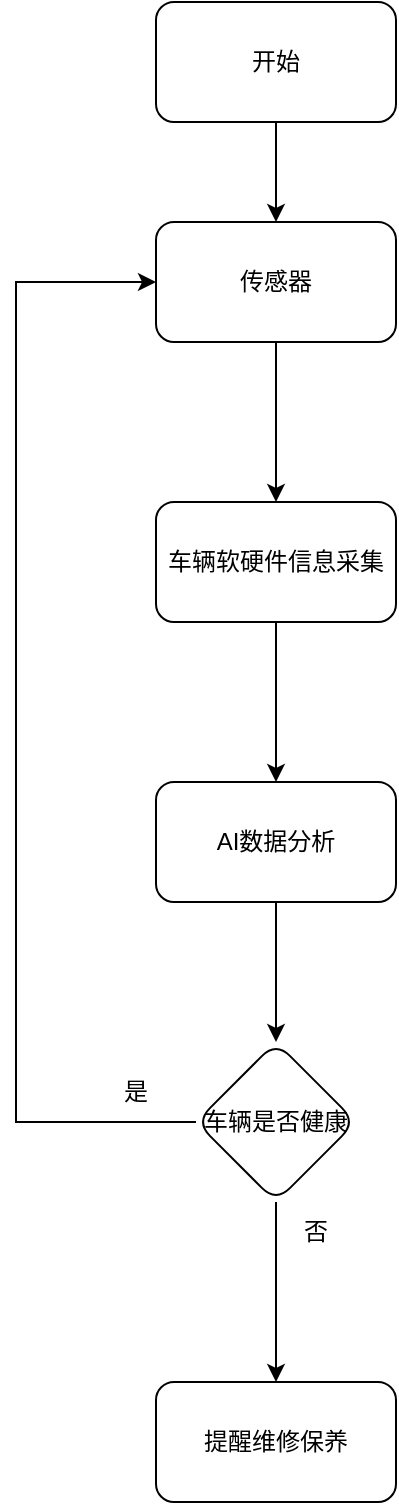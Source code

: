 <mxfile version="21.1.8" type="github">
  <diagram id="C5RBs43oDa-KdzZeNtuy" name="Page-1">
    <mxGraphModel dx="1648" dy="2077" grid="1" gridSize="10" guides="1" tooltips="1" connect="1" arrows="1" fold="1" page="1" pageScale="1" pageWidth="827" pageHeight="1169" math="0" shadow="0">
      <root>
        <mxCell id="WIyWlLk6GJQsqaUBKTNV-0" />
        <mxCell id="WIyWlLk6GJQsqaUBKTNV-1" parent="WIyWlLk6GJQsqaUBKTNV-0" />
        <mxCell id="U-eVMn6NhVeavHrj4dIR-4" value="" style="edgeStyle=orthogonalEdgeStyle;rounded=0;orthogonalLoop=1;jettySize=auto;html=1;" edge="1" parent="WIyWlLk6GJQsqaUBKTNV-1" source="U-eVMn6NhVeavHrj4dIR-0" target="U-eVMn6NhVeavHrj4dIR-3">
          <mxGeometry relative="1" as="geometry" />
        </mxCell>
        <mxCell id="U-eVMn6NhVeavHrj4dIR-0" value="传感器" style="whiteSpace=wrap;html=1;rounded=1;glass=0;strokeWidth=1;shadow=0;" vertex="1" parent="WIyWlLk6GJQsqaUBKTNV-1">
          <mxGeometry x="389" y="100" width="120" height="60" as="geometry" />
        </mxCell>
        <mxCell id="U-eVMn6NhVeavHrj4dIR-6" value="" style="edgeStyle=orthogonalEdgeStyle;rounded=0;orthogonalLoop=1;jettySize=auto;html=1;" edge="1" parent="WIyWlLk6GJQsqaUBKTNV-1" source="U-eVMn6NhVeavHrj4dIR-3" target="U-eVMn6NhVeavHrj4dIR-5">
          <mxGeometry relative="1" as="geometry" />
        </mxCell>
        <mxCell id="U-eVMn6NhVeavHrj4dIR-3" value="车辆软硬件信息采集" style="whiteSpace=wrap;html=1;rounded=1;glass=0;strokeWidth=1;shadow=0;" vertex="1" parent="WIyWlLk6GJQsqaUBKTNV-1">
          <mxGeometry x="389" y="240" width="120" height="60" as="geometry" />
        </mxCell>
        <mxCell id="U-eVMn6NhVeavHrj4dIR-10" value="" style="edgeStyle=orthogonalEdgeStyle;rounded=0;orthogonalLoop=1;jettySize=auto;html=1;" edge="1" parent="WIyWlLk6GJQsqaUBKTNV-1" source="U-eVMn6NhVeavHrj4dIR-5" target="U-eVMn6NhVeavHrj4dIR-9">
          <mxGeometry relative="1" as="geometry" />
        </mxCell>
        <mxCell id="U-eVMn6NhVeavHrj4dIR-5" value="AI数据分析" style="whiteSpace=wrap;html=1;rounded=1;glass=0;strokeWidth=1;shadow=0;" vertex="1" parent="WIyWlLk6GJQsqaUBKTNV-1">
          <mxGeometry x="389" y="380" width="120" height="60" as="geometry" />
        </mxCell>
        <mxCell id="U-eVMn6NhVeavHrj4dIR-11" style="edgeStyle=orthogonalEdgeStyle;rounded=0;orthogonalLoop=1;jettySize=auto;html=1;exitX=0;exitY=0.5;exitDx=0;exitDy=0;entryX=0;entryY=0.5;entryDx=0;entryDy=0;" edge="1" parent="WIyWlLk6GJQsqaUBKTNV-1" source="U-eVMn6NhVeavHrj4dIR-9" target="U-eVMn6NhVeavHrj4dIR-0">
          <mxGeometry relative="1" as="geometry">
            <Array as="points">
              <mxPoint x="319" y="550" />
              <mxPoint x="319" y="130" />
            </Array>
          </mxGeometry>
        </mxCell>
        <mxCell id="U-eVMn6NhVeavHrj4dIR-14" value="" style="edgeStyle=orthogonalEdgeStyle;rounded=0;orthogonalLoop=1;jettySize=auto;html=1;" edge="1" parent="WIyWlLk6GJQsqaUBKTNV-1" source="U-eVMn6NhVeavHrj4dIR-9" target="U-eVMn6NhVeavHrj4dIR-13">
          <mxGeometry relative="1" as="geometry" />
        </mxCell>
        <mxCell id="U-eVMn6NhVeavHrj4dIR-9" value="车辆是否健康" style="rhombus;whiteSpace=wrap;html=1;rounded=1;glass=0;strokeWidth=1;shadow=0;" vertex="1" parent="WIyWlLk6GJQsqaUBKTNV-1">
          <mxGeometry x="409" y="510" width="80" height="80" as="geometry" />
        </mxCell>
        <mxCell id="U-eVMn6NhVeavHrj4dIR-12" value="是" style="text;html=1;strokeColor=none;fillColor=none;align=center;verticalAlign=middle;whiteSpace=wrap;rounded=0;" vertex="1" parent="WIyWlLk6GJQsqaUBKTNV-1">
          <mxGeometry x="349" y="520" width="60" height="30" as="geometry" />
        </mxCell>
        <mxCell id="U-eVMn6NhVeavHrj4dIR-13" value="提醒维修保养" style="whiteSpace=wrap;html=1;rounded=1;glass=0;strokeWidth=1;shadow=0;" vertex="1" parent="WIyWlLk6GJQsqaUBKTNV-1">
          <mxGeometry x="389" y="680" width="120" height="60" as="geometry" />
        </mxCell>
        <mxCell id="U-eVMn6NhVeavHrj4dIR-15" value="否" style="text;html=1;strokeColor=none;fillColor=none;align=center;verticalAlign=middle;whiteSpace=wrap;rounded=0;" vertex="1" parent="WIyWlLk6GJQsqaUBKTNV-1">
          <mxGeometry x="439" y="590" width="60" height="30" as="geometry" />
        </mxCell>
        <mxCell id="U-eVMn6NhVeavHrj4dIR-17" style="edgeStyle=orthogonalEdgeStyle;rounded=0;orthogonalLoop=1;jettySize=auto;html=1;exitX=0.5;exitY=1;exitDx=0;exitDy=0;entryX=0.5;entryY=0;entryDx=0;entryDy=0;" edge="1" parent="WIyWlLk6GJQsqaUBKTNV-1" source="U-eVMn6NhVeavHrj4dIR-16" target="U-eVMn6NhVeavHrj4dIR-0">
          <mxGeometry relative="1" as="geometry" />
        </mxCell>
        <mxCell id="U-eVMn6NhVeavHrj4dIR-16" value="开始" style="whiteSpace=wrap;html=1;rounded=1;glass=0;strokeWidth=1;shadow=0;" vertex="1" parent="WIyWlLk6GJQsqaUBKTNV-1">
          <mxGeometry x="389" y="-10" width="120" height="60" as="geometry" />
        </mxCell>
      </root>
    </mxGraphModel>
  </diagram>
</mxfile>
